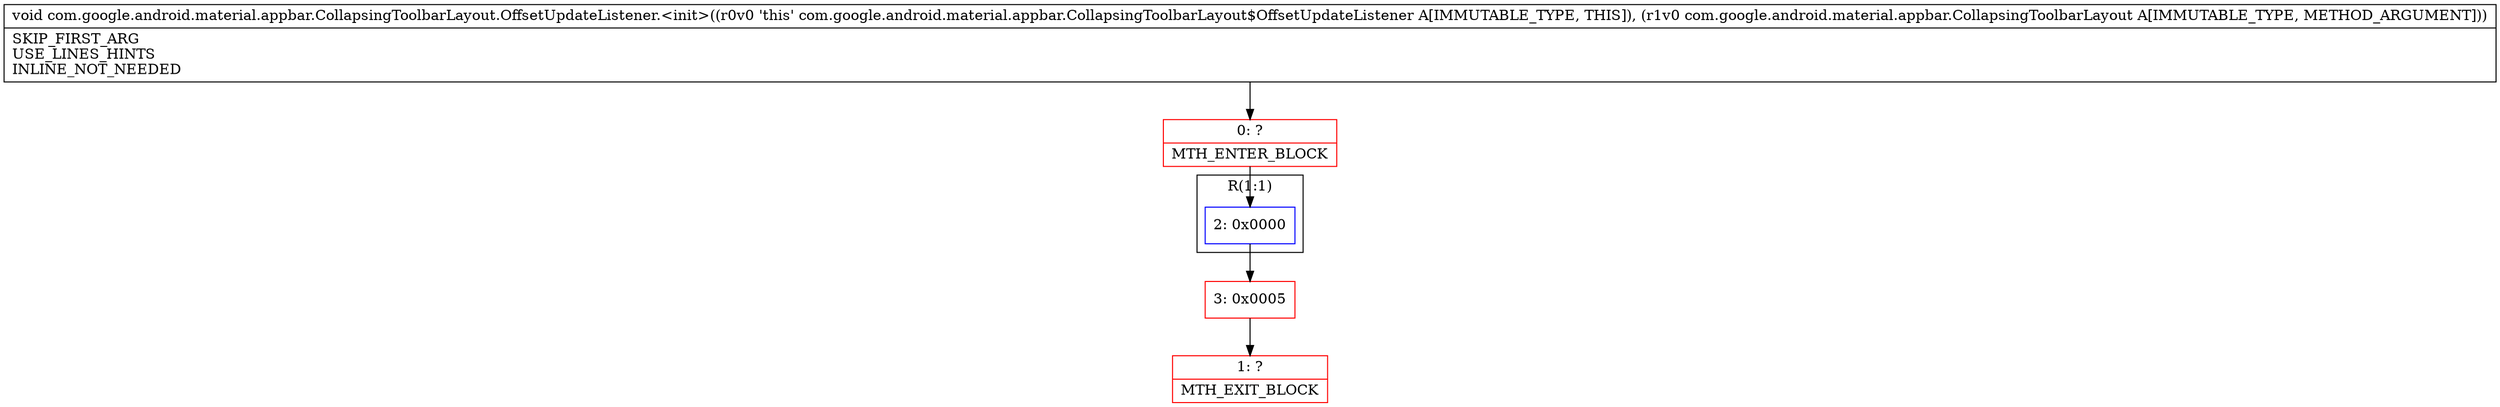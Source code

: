 digraph "CFG forcom.google.android.material.appbar.CollapsingToolbarLayout.OffsetUpdateListener.\<init\>(Lcom\/google\/android\/material\/appbar\/CollapsingToolbarLayout;)V" {
subgraph cluster_Region_1745987821 {
label = "R(1:1)";
node [shape=record,color=blue];
Node_2 [shape=record,label="{2\:\ 0x0000}"];
}
Node_0 [shape=record,color=red,label="{0\:\ ?|MTH_ENTER_BLOCK\l}"];
Node_3 [shape=record,color=red,label="{3\:\ 0x0005}"];
Node_1 [shape=record,color=red,label="{1\:\ ?|MTH_EXIT_BLOCK\l}"];
MethodNode[shape=record,label="{void com.google.android.material.appbar.CollapsingToolbarLayout.OffsetUpdateListener.\<init\>((r0v0 'this' com.google.android.material.appbar.CollapsingToolbarLayout$OffsetUpdateListener A[IMMUTABLE_TYPE, THIS]), (r1v0 com.google.android.material.appbar.CollapsingToolbarLayout A[IMMUTABLE_TYPE, METHOD_ARGUMENT]))  | SKIP_FIRST_ARG\lUSE_LINES_HINTS\lINLINE_NOT_NEEDED\l}"];
MethodNode -> Node_0;Node_2 -> Node_3;
Node_0 -> Node_2;
Node_3 -> Node_1;
}

